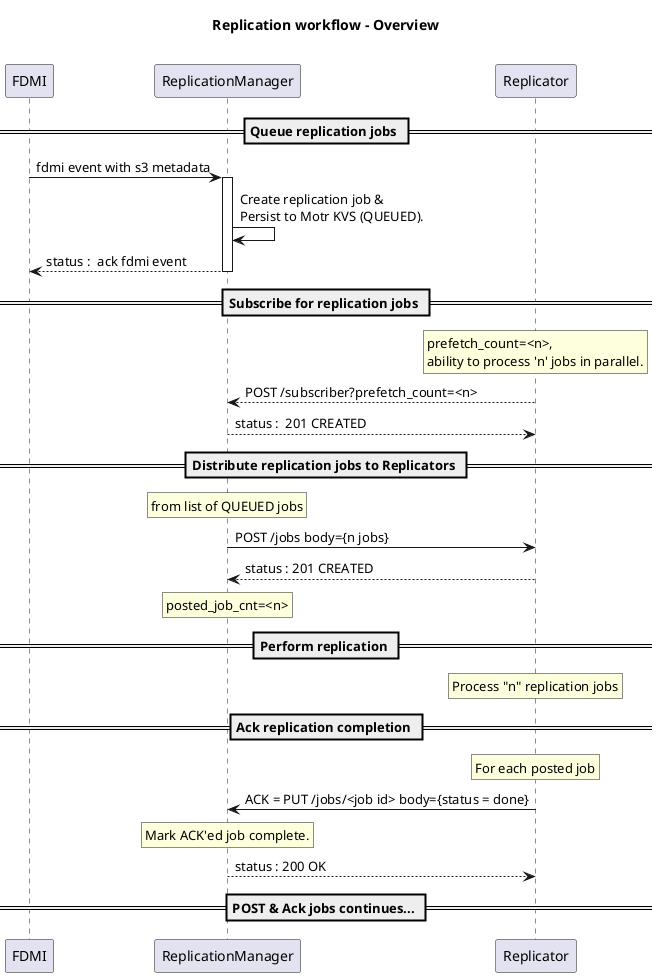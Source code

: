 @startuml

title Replication workflow - Overview\n

== Queue replication jobs ==

FDMI -> ReplicationManager: fdmi event with s3 metadata
activate ReplicationManager
ReplicationManager -> ReplicationManager : Create replication job &\nPersist to Motr KVS (QUEUED).
return status :  ack fdmi event

== Subscribe for replication jobs ==
rnote over Replicator: prefetch_count=<n>,\nability to process 'n' jobs in parallel.

ReplicationManager <-- Replicator: POST /subscriber?prefetch_count=<n>
return status :  201 CREATED

== Distribute replication jobs to Replicators ==

rnote over ReplicationManager: from list of QUEUED jobs
ReplicationManager -> Replicator: POST /jobs body={n jobs}
return status : 201 CREATED

rnote over ReplicationManager: posted_job_cnt=<n>

== Perform replication ==

rnote over Replicator: Process "n" replication jobs

== Ack replication completion ==
rnote over Replicator: For each posted job
Replicator -> ReplicationManager: ACK = PUT /jobs/<job id> body={status = done}

rnote over ReplicationManager: Mark ACK'ed job complete.

return status : 200 OK

== POST & Ack jobs continues... ==

@enduml
